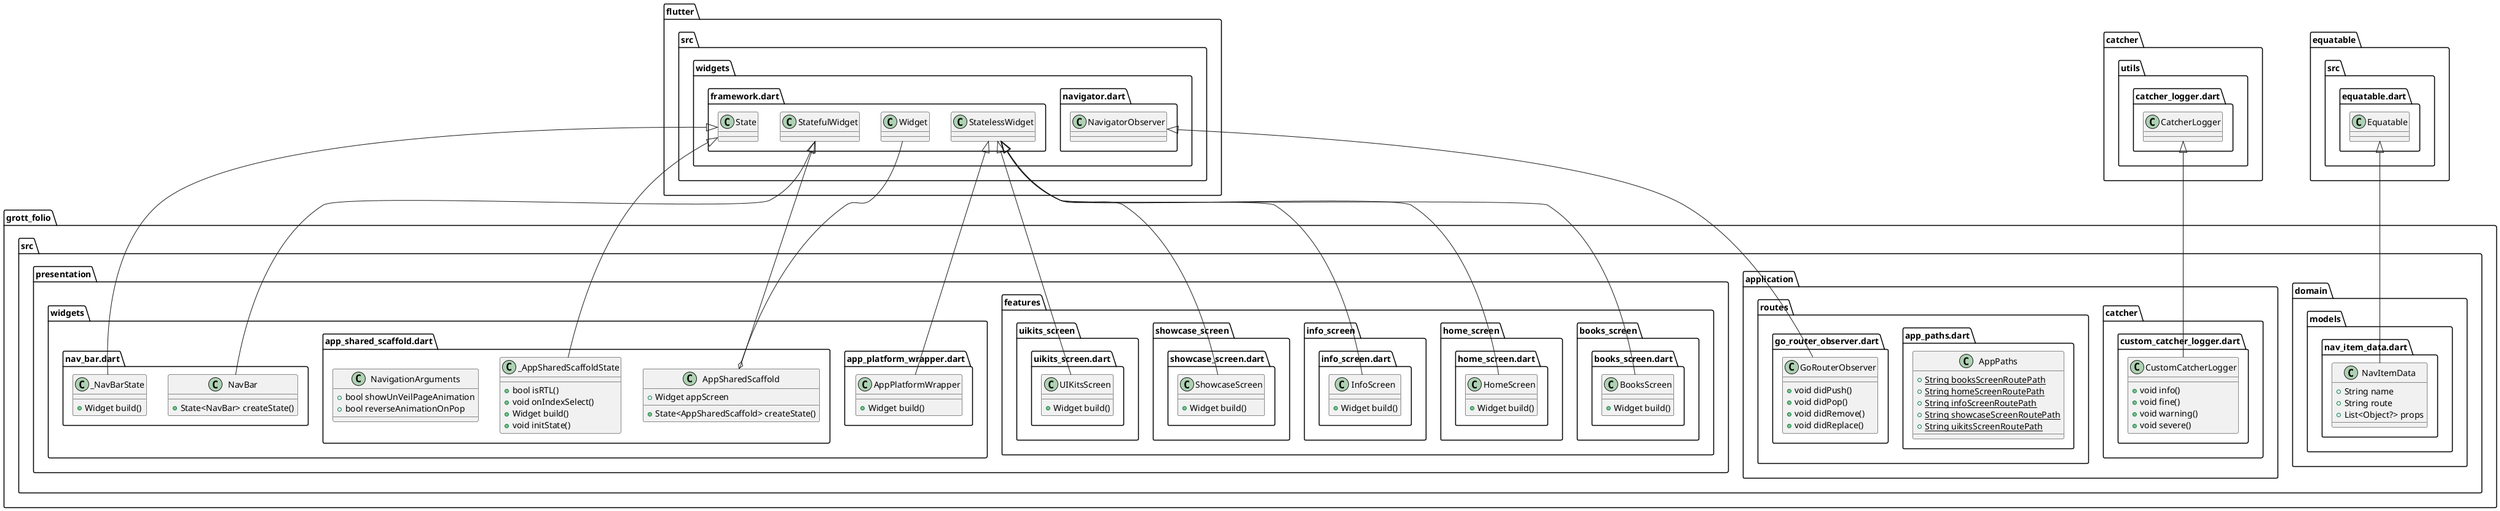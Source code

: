 @startuml
set namespaceSeparator ::

class "grott_folio::src::application::catcher::custom_catcher_logger.dart::CustomCatcherLogger" {
  +void info()
  +void fine()
  +void warning()
  +void severe()
}

"catcher::utils::catcher_logger.dart::CatcherLogger" <|-- "grott_folio::src::application::catcher::custom_catcher_logger.dart::CustomCatcherLogger"

class "grott_folio::src::application::routes::app_paths.dart::AppPaths" {
  {static} +String booksScreenRoutePath
  {static} +String homeScreenRoutePath
  {static} +String infoScreenRoutePath
  {static} +String showcaseScreenRoutePath
  {static} +String uikitsScreenRoutePath
}

class "grott_folio::src::application::routes::go_router_observer.dart::GoRouterObserver" {
  +void didPush()
  +void didPop()
  +void didRemove()
  +void didReplace()
}

"flutter::src::widgets::navigator.dart::NavigatorObserver" <|-- "grott_folio::src::application::routes::go_router_observer.dart::GoRouterObserver"

class "grott_folio::src::domain::models::nav_item_data.dart::NavItemData" {
  +String name
  +String route
  +List<Object?> props
}

"equatable::src::equatable.dart::Equatable" <|-- "grott_folio::src::domain::models::nav_item_data.dart::NavItemData"

class "grott_folio::src::presentation::features::books_screen::books_screen.dart::BooksScreen" {
  +Widget build()
}

"flutter::src::widgets::framework.dart::StatelessWidget" <|-- "grott_folio::src::presentation::features::books_screen::books_screen.dart::BooksScreen"

class "grott_folio::src::presentation::features::home_screen::home_screen.dart::HomeScreen" {
  +Widget build()
}

"flutter::src::widgets::framework.dart::StatelessWidget" <|-- "grott_folio::src::presentation::features::home_screen::home_screen.dart::HomeScreen"

class "grott_folio::src::presentation::features::info_screen::info_screen.dart::InfoScreen" {
  +Widget build()
}

"flutter::src::widgets::framework.dart::StatelessWidget" <|-- "grott_folio::src::presentation::features::info_screen::info_screen.dart::InfoScreen"

class "grott_folio::src::presentation::features::showcase_screen::showcase_screen.dart::ShowcaseScreen" {
  +Widget build()
}

"flutter::src::widgets::framework.dart::StatelessWidget" <|-- "grott_folio::src::presentation::features::showcase_screen::showcase_screen.dart::ShowcaseScreen"

class "grott_folio::src::presentation::features::uikits_screen::uikits_screen.dart::UIKitsScreen" {
  +Widget build()
}

"flutter::src::widgets::framework.dart::StatelessWidget" <|-- "grott_folio::src::presentation::features::uikits_screen::uikits_screen.dart::UIKitsScreen"

class "grott_folio::src::presentation::widgets::app_platform_wrapper.dart::AppPlatformWrapper" {
  +Widget build()
}

"flutter::src::widgets::framework.dart::StatelessWidget" <|-- "grott_folio::src::presentation::widgets::app_platform_wrapper.dart::AppPlatformWrapper"

class "grott_folio::src::presentation::widgets::app_shared_scaffold.dart::AppSharedScaffold" {
  +Widget appScreen
  +State<AppSharedScaffold> createState()
}

"grott_folio::src::presentation::widgets::app_shared_scaffold.dart::AppSharedScaffold" o-- "flutter::src::widgets::framework.dart::Widget"
"flutter::src::widgets::framework.dart::StatefulWidget" <|-- "grott_folio::src::presentation::widgets::app_shared_scaffold.dart::AppSharedScaffold"

class "grott_folio::src::presentation::widgets::app_shared_scaffold.dart::_AppSharedScaffoldState" {
  +bool isRTL()
  +void onIndexSelect()
  +Widget build()
  +void initState()
}

"flutter::src::widgets::framework.dart::State" <|-- "grott_folio::src::presentation::widgets::app_shared_scaffold.dart::_AppSharedScaffoldState"

class "grott_folio::src::presentation::widgets::app_shared_scaffold.dart::NavigationArguments" {
  +bool showUnVeilPageAnimation
  +bool reverseAnimationOnPop
}

class "grott_folio::src::presentation::widgets::nav_bar.dart::NavBar" {
  +State<NavBar> createState()
}

"flutter::src::widgets::framework.dart::StatefulWidget" <|-- "grott_folio::src::presentation::widgets::nav_bar.dart::NavBar"

class "grott_folio::src::presentation::widgets::nav_bar.dart::_NavBarState" {
  +Widget build()
}

"flutter::src::widgets::framework.dart::State" <|-- "grott_folio::src::presentation::widgets::nav_bar.dart::_NavBarState"


@enduml